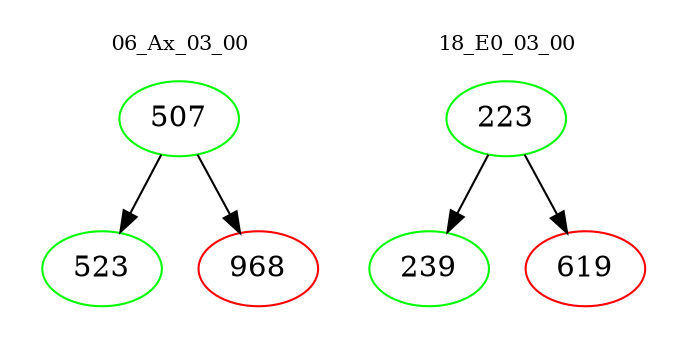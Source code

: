 digraph{
subgraph cluster_0 {
color = white
label = "06_Ax_03_00";
fontsize=10;
T0_507 [label="507", color="green"]
T0_507 -> T0_523 [color="black"]
T0_523 [label="523", color="green"]
T0_507 -> T0_968 [color="black"]
T0_968 [label="968", color="red"]
}
subgraph cluster_1 {
color = white
label = "18_E0_03_00";
fontsize=10;
T1_223 [label="223", color="green"]
T1_223 -> T1_239 [color="black"]
T1_239 [label="239", color="green"]
T1_223 -> T1_619 [color="black"]
T1_619 [label="619", color="red"]
}
}
